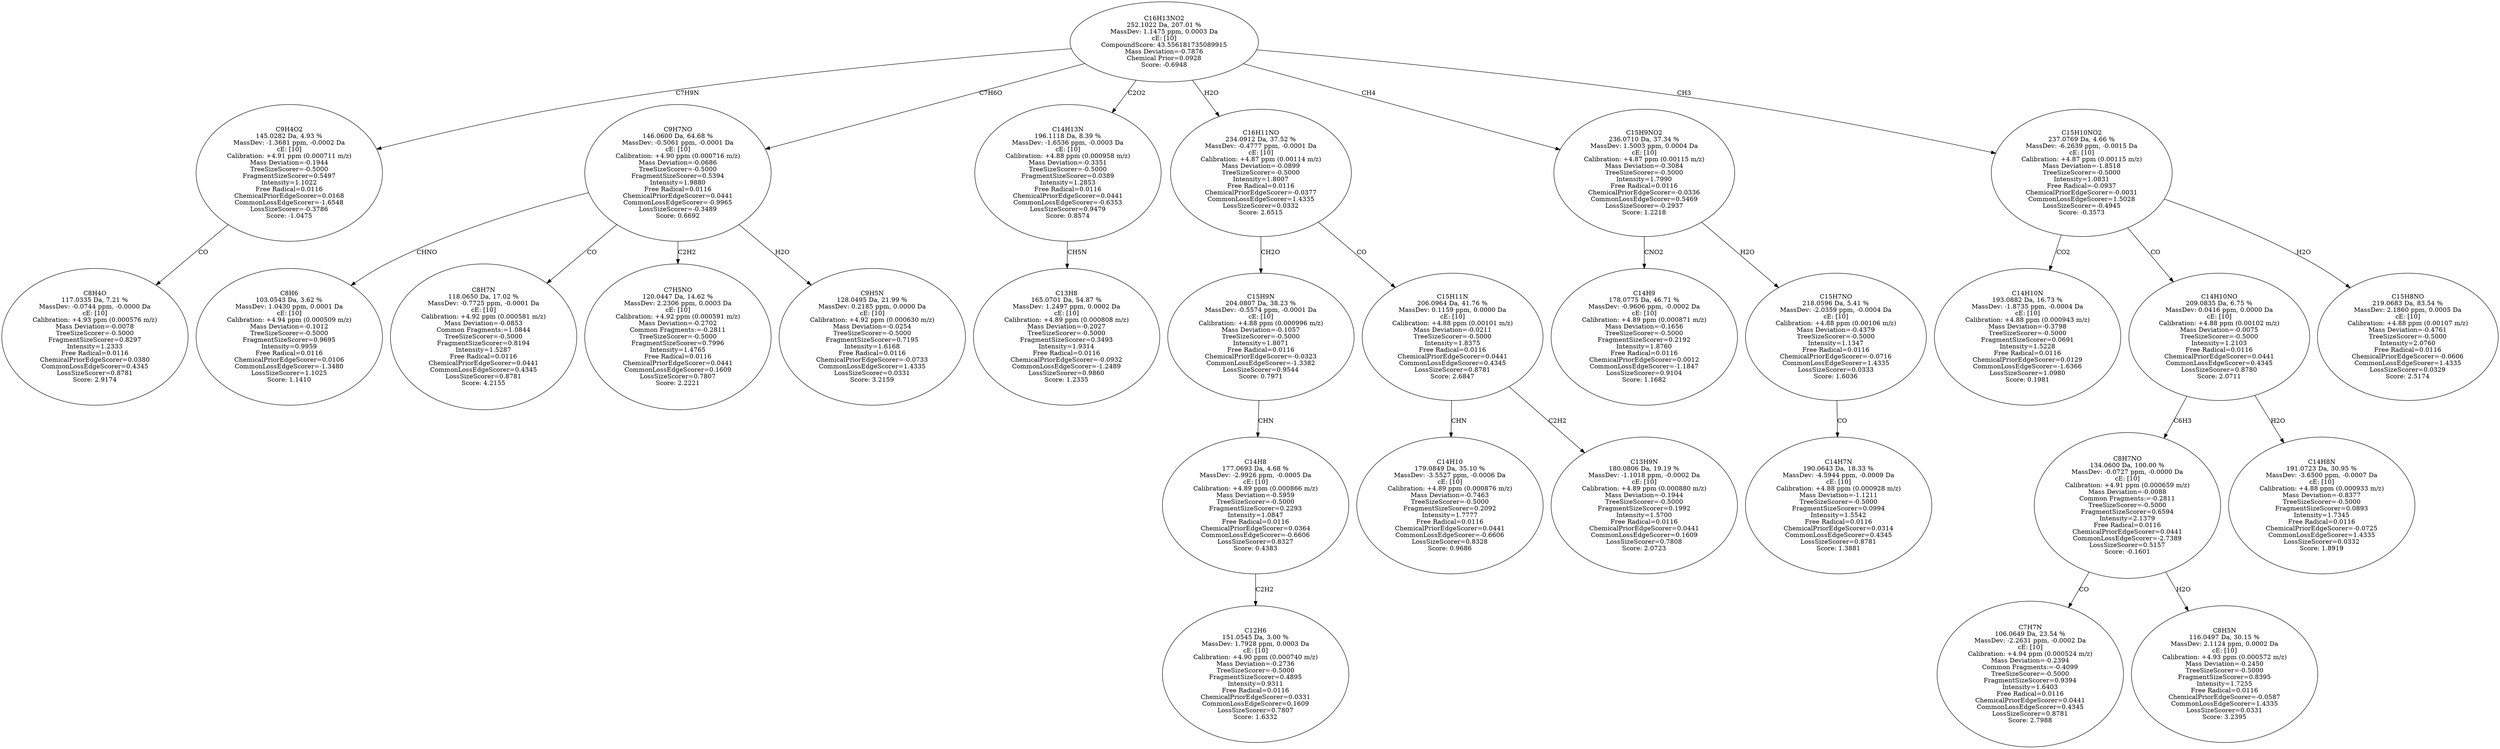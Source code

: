 strict digraph {
v1 [label="C8H4O\n117.0335 Da, 7.21 %\nMassDev: -0.0744 ppm, -0.0000 Da\ncE: [10]\nCalibration: +4.93 ppm (0.000576 m/z)\nMass Deviation=-0.0078\nTreeSizeScorer=-0.5000\nFragmentSizeScorer=0.8297\nIntensity=1.2333\nFree Radical=0.0116\nChemicalPriorEdgeScorer=0.0380\nCommonLossEdgeScorer=0.4345\nLossSizeScorer=0.8781\nScore: 2.9174"];
v2 [label="C9H4O2\n145.0282 Da, 4.93 %\nMassDev: -1.3681 ppm, -0.0002 Da\ncE: [10]\nCalibration: +4.91 ppm (0.000711 m/z)\nMass Deviation=-0.1944\nTreeSizeScorer=-0.5000\nFragmentSizeScorer=0.5497\nIntensity=1.1022\nFree Radical=0.0116\nChemicalPriorEdgeScorer=0.0168\nCommonLossEdgeScorer=-1.6548\nLossSizeScorer=-0.3786\nScore: -1.0475"];
v3 [label="C8H6\n103.0543 Da, 3.62 %\nMassDev: 1.0430 ppm, 0.0001 Da\ncE: [10]\nCalibration: +4.94 ppm (0.000509 m/z)\nMass Deviation=-0.1012\nTreeSizeScorer=-0.5000\nFragmentSizeScorer=0.9695\nIntensity=0.9959\nFree Radical=0.0116\nChemicalPriorEdgeScorer=0.0106\nCommonLossEdgeScorer=-1.3480\nLossSizeScorer=1.1025\nScore: 1.1410"];
v4 [label="C8H7N\n118.0650 Da, 17.02 %\nMassDev: -0.7725 ppm, -0.0001 Da\ncE: [10]\nCalibration: +4.92 ppm (0.000581 m/z)\nMass Deviation=-0.0853\nCommon Fragments:=1.0844\nTreeSizeScorer=-0.5000\nFragmentSizeScorer=0.8194\nIntensity=1.5287\nFree Radical=0.0116\nChemicalPriorEdgeScorer=0.0441\nCommonLossEdgeScorer=0.4345\nLossSizeScorer=0.8781\nScore: 4.2155"];
v5 [label="C7H5NO\n120.0447 Da, 14.62 %\nMassDev: 2.2306 ppm, 0.0003 Da\ncE: [10]\nCalibration: +4.92 ppm (0.000591 m/z)\nMass Deviation=-0.2702\nCommon Fragments:=-0.2811\nTreeSizeScorer=-0.5000\nFragmentSizeScorer=0.7996\nIntensity=1.4765\nFree Radical=0.0116\nChemicalPriorEdgeScorer=0.0441\nCommonLossEdgeScorer=0.1609\nLossSizeScorer=0.7807\nScore: 2.2221"];
v6 [label="C9H5N\n128.0495 Da, 21.99 %\nMassDev: 0.2185 ppm, 0.0000 Da\ncE: [10]\nCalibration: +4.92 ppm (0.000630 m/z)\nMass Deviation=-0.0254\nTreeSizeScorer=-0.5000\nFragmentSizeScorer=0.7195\nIntensity=1.6168\nFree Radical=0.0116\nChemicalPriorEdgeScorer=-0.0733\nCommonLossEdgeScorer=1.4335\nLossSizeScorer=0.0331\nScore: 3.2159"];
v7 [label="C9H7NO\n146.0600 Da, 64.68 %\nMassDev: -0.5061 ppm, -0.0001 Da\ncE: [10]\nCalibration: +4.90 ppm (0.000716 m/z)\nMass Deviation=-0.0686\nTreeSizeScorer=-0.5000\nFragmentSizeScorer=0.5394\nIntensity=1.9880\nFree Radical=0.0116\nChemicalPriorEdgeScorer=0.0441\nCommonLossEdgeScorer=-0.9965\nLossSizeScorer=-0.3489\nScore: 0.6692"];
v8 [label="C13H8\n165.0701 Da, 54.87 %\nMassDev: 1.2497 ppm, 0.0002 Da\ncE: [10]\nCalibration: +4.89 ppm (0.000808 m/z)\nMass Deviation=-0.2027\nTreeSizeScorer=-0.5000\nFragmentSizeScorer=0.3493\nIntensity=1.9314\nFree Radical=0.0116\nChemicalPriorEdgeScorer=-0.0932\nCommonLossEdgeScorer=-1.2489\nLossSizeScorer=0.9860\nScore: 1.2335"];
v9 [label="C14H13N\n196.1118 Da, 8.39 %\nMassDev: -1.6536 ppm, -0.0003 Da\ncE: [10]\nCalibration: +4.88 ppm (0.000958 m/z)\nMass Deviation=-0.3351\nTreeSizeScorer=-0.5000\nFragmentSizeScorer=0.0389\nIntensity=1.2853\nFree Radical=0.0116\nChemicalPriorEdgeScorer=0.0441\nCommonLossEdgeScorer=-0.6353\nLossSizeScorer=0.9479\nScore: 0.8574"];
v10 [label="C12H6\n151.0545 Da, 3.00 %\nMassDev: 1.7928 ppm, 0.0003 Da\ncE: [10]\nCalibration: +4.90 ppm (0.000740 m/z)\nMass Deviation=-0.2736\nTreeSizeScorer=-0.5000\nFragmentSizeScorer=0.4895\nIntensity=0.9311\nFree Radical=0.0116\nChemicalPriorEdgeScorer=0.0331\nCommonLossEdgeScorer=0.1609\nLossSizeScorer=0.7807\nScore: 1.6332"];
v11 [label="C14H8\n177.0693 Da, 4.68 %\nMassDev: -2.9926 ppm, -0.0005 Da\ncE: [10]\nCalibration: +4.89 ppm (0.000866 m/z)\nMass Deviation=-0.5959\nTreeSizeScorer=-0.5000\nFragmentSizeScorer=0.2293\nIntensity=1.0847\nFree Radical=0.0116\nChemicalPriorEdgeScorer=0.0364\nCommonLossEdgeScorer=-0.6606\nLossSizeScorer=0.8327\nScore: 0.4383"];
v12 [label="C15H9N\n204.0807 Da, 38.23 %\nMassDev: -0.5574 ppm, -0.0001 Da\ncE: [10]\nCalibration: +4.88 ppm (0.000996 m/z)\nMass Deviation=-0.1057\nTreeSizeScorer=-0.5000\nIntensity=1.8071\nFree Radical=0.0116\nChemicalPriorEdgeScorer=-0.0323\nCommonLossEdgeScorer=-1.3382\nLossSizeScorer=0.9544\nScore: 0.7971"];
v13 [label="C14H10\n179.0849 Da, 35.10 %\nMassDev: -3.5527 ppm, -0.0006 Da\ncE: [10]\nCalibration: +4.89 ppm (0.000876 m/z)\nMass Deviation=-0.7463\nTreeSizeScorer=-0.5000\nFragmentSizeScorer=0.2092\nIntensity=1.7777\nFree Radical=0.0116\nChemicalPriorEdgeScorer=0.0441\nCommonLossEdgeScorer=-0.6606\nLossSizeScorer=0.8328\nScore: 0.9686"];
v14 [label="C13H9N\n180.0806 Da, 19.19 %\nMassDev: -1.1018 ppm, -0.0002 Da\ncE: [10]\nCalibration: +4.89 ppm (0.000880 m/z)\nMass Deviation=-0.1944\nTreeSizeScorer=-0.5000\nFragmentSizeScorer=0.1992\nIntensity=1.5700\nFree Radical=0.0116\nChemicalPriorEdgeScorer=0.0441\nCommonLossEdgeScorer=0.1609\nLossSizeScorer=0.7808\nScore: 2.0723"];
v15 [label="C15H11N\n206.0964 Da, 41.76 %\nMassDev: 0.1159 ppm, 0.0000 Da\ncE: [10]\nCalibration: +4.88 ppm (0.00101 m/z)\nMass Deviation=-0.0211\nTreeSizeScorer=-0.5000\nIntensity=1.8375\nFree Radical=0.0116\nChemicalPriorEdgeScorer=0.0441\nCommonLossEdgeScorer=0.4345\nLossSizeScorer=0.8781\nScore: 2.6847"];
v16 [label="C16H11NO\n234.0912 Da, 37.52 %\nMassDev: -0.4777 ppm, -0.0001 Da\ncE: [10]\nCalibration: +4.87 ppm (0.00114 m/z)\nMass Deviation=-0.0899\nTreeSizeScorer=-0.5000\nIntensity=1.8007\nFree Radical=0.0116\nChemicalPriorEdgeScorer=-0.0377\nCommonLossEdgeScorer=1.4335\nLossSizeScorer=0.0332\nScore: 2.6515"];
v17 [label="C14H9\n178.0775 Da, 46.71 %\nMassDev: -0.9606 ppm, -0.0002 Da\ncE: [10]\nCalibration: +4.89 ppm (0.000871 m/z)\nMass Deviation=-0.1656\nTreeSizeScorer=-0.5000\nFragmentSizeScorer=0.2192\nIntensity=1.8760\nFree Radical=0.0116\nChemicalPriorEdgeScorer=0.0012\nCommonLossEdgeScorer=-1.1847\nLossSizeScorer=0.9104\nScore: 1.1682"];
v18 [label="C14H7N\n190.0643 Da, 18.33 %\nMassDev: -4.5944 ppm, -0.0009 Da\ncE: [10]\nCalibration: +4.88 ppm (0.000928 m/z)\nMass Deviation=-1.1211\nTreeSizeScorer=-0.5000\nFragmentSizeScorer=0.0994\nIntensity=1.5542\nFree Radical=0.0116\nChemicalPriorEdgeScorer=0.0314\nCommonLossEdgeScorer=0.4345\nLossSizeScorer=0.8781\nScore: 1.3881"];
v19 [label="C15H7NO\n218.0596 Da, 5.41 %\nMassDev: -2.0359 ppm, -0.0004 Da\ncE: [10]\nCalibration: +4.88 ppm (0.00106 m/z)\nMass Deviation=-0.4379\nTreeSizeScorer=-0.5000\nIntensity=1.1347\nFree Radical=0.0116\nChemicalPriorEdgeScorer=-0.0716\nCommonLossEdgeScorer=1.4335\nLossSizeScorer=0.0333\nScore: 1.6036"];
v20 [label="C15H9NO2\n236.0710 Da, 37.34 %\nMassDev: 1.5003 ppm, 0.0004 Da\ncE: [10]\nCalibration: +4.87 ppm (0.00115 m/z)\nMass Deviation=-0.3084\nTreeSizeScorer=-0.5000\nIntensity=1.7990\nFree Radical=0.0116\nChemicalPriorEdgeScorer=-0.0336\nCommonLossEdgeScorer=0.5469\nLossSizeScorer=-0.2937\nScore: 1.2218"];
v21 [label="C14H10N\n193.0882 Da, 16.73 %\nMassDev: -1.8735 ppm, -0.0004 Da\ncE: [10]\nCalibration: +4.88 ppm (0.000943 m/z)\nMass Deviation=-0.3798\nTreeSizeScorer=-0.5000\nFragmentSizeScorer=0.0691\nIntensity=1.5228\nFree Radical=0.0116\nChemicalPriorEdgeScorer=0.0129\nCommonLossEdgeScorer=-1.6366\nLossSizeScorer=1.0980\nScore: 0.1981"];
v22 [label="C7H7N\n106.0649 Da, 23.54 %\nMassDev: -2.2631 ppm, -0.0002 Da\ncE: [10]\nCalibration: +4.94 ppm (0.000524 m/z)\nMass Deviation=-0.2394\nCommon Fragments:=-0.4099\nTreeSizeScorer=-0.5000\nFragmentSizeScorer=0.9394\nIntensity=1.6403\nFree Radical=0.0116\nChemicalPriorEdgeScorer=0.0441\nCommonLossEdgeScorer=0.4345\nLossSizeScorer=0.8781\nScore: 2.7988"];
v23 [label="C8H5N\n116.0497 Da, 30.15 %\nMassDev: 2.1124 ppm, 0.0002 Da\ncE: [10]\nCalibration: +4.93 ppm (0.000572 m/z)\nMass Deviation=-0.2450\nTreeSizeScorer=-0.5000\nFragmentSizeScorer=0.8395\nIntensity=1.7255\nFree Radical=0.0116\nChemicalPriorEdgeScorer=-0.0587\nCommonLossEdgeScorer=1.4335\nLossSizeScorer=0.0331\nScore: 3.2395"];
v24 [label="C8H7NO\n134.0600 Da, 100.00 %\nMassDev: -0.0727 ppm, -0.0000 Da\ncE: [10]\nCalibration: +4.91 ppm (0.000659 m/z)\nMass Deviation=-0.0088\nCommon Fragments:=-0.2811\nTreeSizeScorer=-0.5000\nFragmentSizeScorer=0.6594\nIntensity=2.1379\nFree Radical=0.0116\nChemicalPriorEdgeScorer=0.0441\nCommonLossEdgeScorer=-2.7389\nLossSizeScorer=0.5157\nScore: -0.1601"];
v25 [label="C14H8N\n191.0723 Da, 30.95 %\nMassDev: -3.6500 ppm, -0.0007 Da\ncE: [10]\nCalibration: +4.88 ppm (0.000933 m/z)\nMass Deviation=-0.8377\nTreeSizeScorer=-0.5000\nFragmentSizeScorer=0.0893\nIntensity=1.7345\nFree Radical=0.0116\nChemicalPriorEdgeScorer=-0.0725\nCommonLossEdgeScorer=1.4335\nLossSizeScorer=0.0332\nScore: 1.8919"];
v26 [label="C14H10NO\n209.0835 Da, 6.75 %\nMassDev: 0.0416 ppm, 0.0000 Da\ncE: [10]\nCalibration: +4.88 ppm (0.00102 m/z)\nMass Deviation=-0.0075\nTreeSizeScorer=-0.5000\nIntensity=1.2103\nFree Radical=0.0116\nChemicalPriorEdgeScorer=0.0441\nCommonLossEdgeScorer=0.4345\nLossSizeScorer=0.8780\nScore: 2.0711"];
v27 [label="C15H8NO\n219.0683 Da, 83.54 %\nMassDev: 2.1860 ppm, 0.0005 Da\ncE: [10]\nCalibration: +4.88 ppm (0.00107 m/z)\nMass Deviation=-0.4761\nTreeSizeScorer=-0.5000\nIntensity=2.0760\nFree Radical=0.0116\nChemicalPriorEdgeScorer=-0.0606\nCommonLossEdgeScorer=1.4335\nLossSizeScorer=0.0329\nScore: 2.5174"];
v28 [label="C15H10NO2\n237.0769 Da, 4.66 %\nMassDev: -6.2639 ppm, -0.0015 Da\ncE: [10]\nCalibration: +4.87 ppm (0.00115 m/z)\nMass Deviation=-1.8518\nTreeSizeScorer=-0.5000\nIntensity=1.0831\nFree Radical=-0.0937\nChemicalPriorEdgeScorer=-0.0031\nCommonLossEdgeScorer=1.5028\nLossSizeScorer=-0.4945\nScore: -0.3573"];
v29 [label="C16H13NO2\n252.1022 Da, 207.01 %\nMassDev: 1.1475 ppm, 0.0003 Da\ncE: [10]\nCompoundScore: 43.556181735089915\nMass Deviation=-0.7876\nChemical Prior=0.0928\nScore: -0.6948"];
v2 -> v1 [label="CO"];
v29 -> v2 [label="C7H9N"];
v7 -> v3 [label="CHNO"];
v7 -> v4 [label="CO"];
v7 -> v5 [label="C2H2"];
v7 -> v6 [label="H2O"];
v29 -> v7 [label="C7H6O"];
v9 -> v8 [label="CH5N"];
v29 -> v9 [label="C2O2"];
v11 -> v10 [label="C2H2"];
v12 -> v11 [label="CHN"];
v16 -> v12 [label="CH2O"];
v15 -> v13 [label="CHN"];
v15 -> v14 [label="C2H2"];
v16 -> v15 [label="CO"];
v29 -> v16 [label="H2O"];
v20 -> v17 [label="CNO2"];
v19 -> v18 [label="CO"];
v20 -> v19 [label="H2O"];
v29 -> v20 [label="CH4"];
v28 -> v21 [label="CO2"];
v24 -> v22 [label="CO"];
v24 -> v23 [label="H2O"];
v26 -> v24 [label="C6H3"];
v26 -> v25 [label="H2O"];
v28 -> v26 [label="CO"];
v28 -> v27 [label="H2O"];
v29 -> v28 [label="CH3"];
}